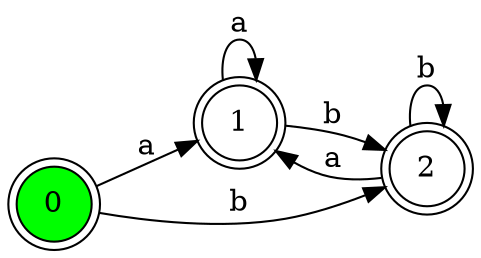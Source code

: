 digraph {
    graph [rankdir=LR];
    0 [shape=doublecircle
      ,fillcolor=green
      ,style=filled];
    1 [shape=doublecircle
      ,fillcolor=white
      ,style=filled];
    2 [shape=doublecircle
      ,fillcolor=white
      ,style=filled];
    0 -> 1 [label=a];
    0 -> 2 [label=b];
    1 -> 1 [label=a];
    1 -> 2 [label=b];
    2 -> 1 [label=a];
    2 -> 2 [label=b];
}
